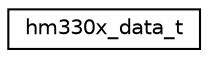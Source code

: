 digraph "Graphical Class Hierarchy"
{
 // LATEX_PDF_SIZE
  edge [fontname="Helvetica",fontsize="10",labelfontname="Helvetica",labelfontsize="10"];
  node [fontname="Helvetica",fontsize="10",shape=record];
  rankdir="LR";
  Node0 [label="hm330x_data_t",height=0.2,width=0.4,color="black", fillcolor="white", style="filled",URL="$structhm330x__data__t.html",tooltip="Set of measured particulate matter values as sent by the device."];
}

